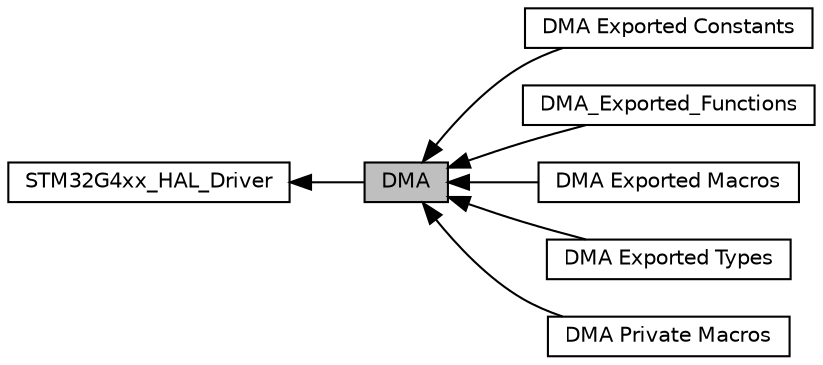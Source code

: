 digraph "DMA"
{
  edge [fontname="Helvetica",fontsize="10",labelfontname="Helvetica",labelfontsize="10"];
  node [fontname="Helvetica",fontsize="10",shape=box];
  rankdir=LR;
  Node1 [label="DMA",height=0.2,width=0.4,color="black", fillcolor="grey75", style="filled", fontcolor="black",tooltip="DMA HAL module driver."];
  Node4 [label="DMA Exported Constants",height=0.2,width=0.4,color="black", fillcolor="white", style="filled",URL="$group__DMA__Exported__Constants.html",tooltip=" "];
  Node7 [label="DMA_Exported_Functions",height=0.2,width=0.4,color="black", fillcolor="white", style="filled",URL="$group__DMA__Exported__Functions.html",tooltip=" "];
  Node5 [label="DMA Exported Macros",height=0.2,width=0.4,color="black", fillcolor="white", style="filled",URL="$group__DMA__Exported__Macros.html",tooltip=" "];
  Node3 [label="DMA Exported Types",height=0.2,width=0.4,color="black", fillcolor="white", style="filled",URL="$group__DMA__Exported__Types.html",tooltip=" "];
  Node6 [label="DMA Private Macros",height=0.2,width=0.4,color="black", fillcolor="white", style="filled",URL="$group__DMA__Private__Macros.html",tooltip=" "];
  Node2 [label="STM32G4xx_HAL_Driver",height=0.2,width=0.4,color="black", fillcolor="white", style="filled",URL="$group__STM32G4xx__HAL__Driver.html",tooltip=" "];
  Node2->Node1 [shape=plaintext, dir="back", style="solid"];
  Node1->Node3 [shape=plaintext, dir="back", style="solid"];
  Node1->Node4 [shape=plaintext, dir="back", style="solid"];
  Node1->Node5 [shape=plaintext, dir="back", style="solid"];
  Node1->Node6 [shape=plaintext, dir="back", style="solid"];
  Node1->Node7 [shape=plaintext, dir="back", style="solid"];
}
